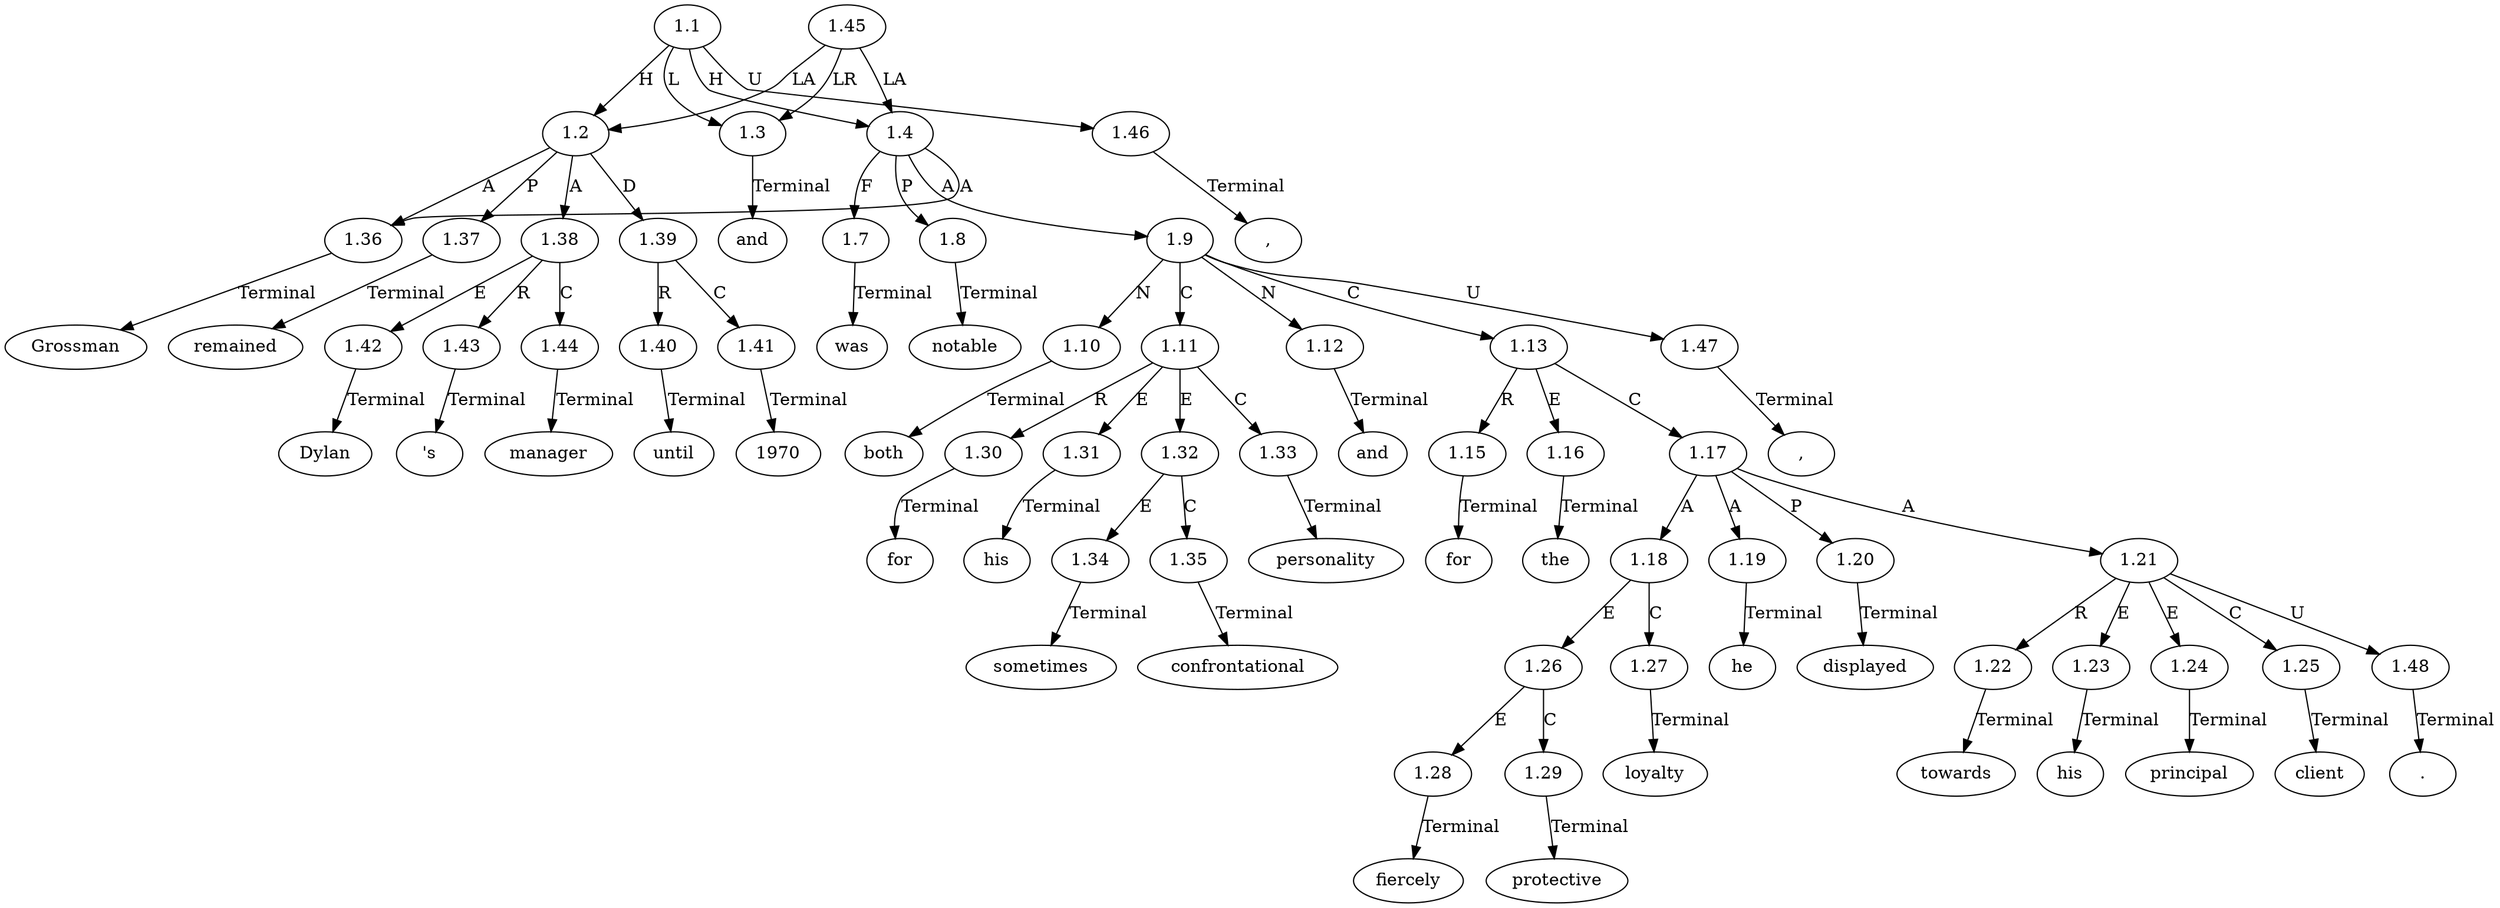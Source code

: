 // Graph
digraph {
	0.1 [label=Grossman ordering=out]
	0.10 [label=was ordering=out]
	0.11 [label=notable ordering=out]
	0.12 [label=both ordering=out]
	0.13 [label=for ordering=out]
	0.14 [label=his ordering=out]
	0.15 [label=sometimes ordering=out]
	0.16 [label=confrontational ordering=out]
	0.17 [label=personality ordering=out]
	0.18 [label="," ordering=out]
	0.19 [label=and ordering=out]
	0.2 [label=remained ordering=out]
	0.20 [label=for ordering=out]
	0.21 [label=the ordering=out]
	0.22 [label=fiercely ordering=out]
	0.23 [label=protective ordering=out]
	0.24 [label=loyalty ordering=out]
	0.25 [label=he ordering=out]
	0.26 [label=displayed ordering=out]
	0.27 [label=towards ordering=out]
	0.28 [label=his ordering=out]
	0.29 [label=principal ordering=out]
	0.3 [label=Dylan ordering=out]
	0.30 [label=client ordering=out]
	0.31 [label="." ordering=out]
	0.4 [label="'s" ordering=out]
	0.5 [label=manager ordering=out]
	0.6 [label=until ordering=out]
	0.7 [label=1970 ordering=out]
	0.8 [label="," ordering=out]
	0.9 [label=and ordering=out]
	1.1 [label=1.1 ordering=out]
	1.2 [label=1.2 ordering=out]
	1.3 [label=1.3 ordering=out]
	1.4 [label=1.4 ordering=out]
	1.7 [label=1.7 ordering=out]
	1.8 [label=1.8 ordering=out]
	1.9 [label=1.9 ordering=out]
	1.10 [label=1.10 ordering=out]
	1.11 [label=1.11 ordering=out]
	1.12 [label=1.12 ordering=out]
	1.13 [label=1.13 ordering=out]
	1.15 [label=1.15 ordering=out]
	1.16 [label=1.16 ordering=out]
	1.17 [label=1.17 ordering=out]
	1.18 [label=1.18 ordering=out]
	1.19 [label=1.19 ordering=out]
	1.20 [label=1.20 ordering=out]
	1.21 [label=1.21 ordering=out]
	1.22 [label=1.22 ordering=out]
	1.23 [label=1.23 ordering=out]
	1.24 [label=1.24 ordering=out]
	1.25 [label=1.25 ordering=out]
	1.26 [label=1.26 ordering=out]
	1.27 [label=1.27 ordering=out]
	1.28 [label=1.28 ordering=out]
	1.29 [label=1.29 ordering=out]
	1.30 [label=1.30 ordering=out]
	1.31 [label=1.31 ordering=out]
	1.32 [label=1.32 ordering=out]
	1.33 [label=1.33 ordering=out]
	1.34 [label=1.34 ordering=out]
	1.35 [label=1.35 ordering=out]
	1.36 [label=1.36 ordering=out]
	1.37 [label=1.37 ordering=out]
	1.38 [label=1.38 ordering=out]
	1.39 [label=1.39 ordering=out]
	1.40 [label=1.40 ordering=out]
	1.41 [label=1.41 ordering=out]
	1.42 [label=1.42 ordering=out]
	1.43 [label=1.43 ordering=out]
	1.44 [label=1.44 ordering=out]
	1.45 [label=1.45 ordering=out]
	1.46 [label=1.46 ordering=out]
	1.47 [label=1.47 ordering=out]
	1.48 [label=1.48 ordering=out]
	1.1 -> 1.2 [label=H ordering=out]
	1.1 -> 1.3 [label=L ordering=out]
	1.1 -> 1.4 [label=H ordering=out]
	1.1 -> 1.46 [label=U ordering=out]
	1.2 -> 1.36 [label=A ordering=out]
	1.2 -> 1.37 [label=P ordering=out]
	1.2 -> 1.38 [label=A ordering=out]
	1.2 -> 1.39 [label=D ordering=out]
	1.3 -> 0.9 [label=Terminal ordering=out]
	1.4 -> 1.7 [label=F ordering=out]
	1.4 -> 1.8 [label=P ordering=out]
	1.4 -> 1.9 [label=A ordering=out]
	1.4 -> 1.36 [label=A ordering=out]
	1.7 -> 0.10 [label=Terminal ordering=out]
	1.8 -> 0.11 [label=Terminal ordering=out]
	1.9 -> 1.10 [label=N ordering=out]
	1.9 -> 1.11 [label=C ordering=out]
	1.9 -> 1.12 [label=N ordering=out]
	1.9 -> 1.13 [label=C ordering=out]
	1.9 -> 1.47 [label=U ordering=out]
	1.10 -> 0.12 [label=Terminal ordering=out]
	1.11 -> 1.30 [label=R ordering=out]
	1.11 -> 1.31 [label=E ordering=out]
	1.11 -> 1.32 [label=E ordering=out]
	1.11 -> 1.33 [label=C ordering=out]
	1.12 -> 0.19 [label=Terminal ordering=out]
	1.13 -> 1.15 [label=R ordering=out]
	1.13 -> 1.16 [label=E ordering=out]
	1.13 -> 1.17 [label=C ordering=out]
	1.15 -> 0.20 [label=Terminal ordering=out]
	1.16 -> 0.21 [label=Terminal ordering=out]
	1.17 -> 1.18 [label=A ordering=out]
	1.17 -> 1.19 [label=A ordering=out]
	1.17 -> 1.20 [label=P ordering=out]
	1.17 -> 1.21 [label=A ordering=out]
	1.18 -> 1.26 [label=E ordering=out]
	1.18 -> 1.27 [label=C ordering=out]
	1.19 -> 0.25 [label=Terminal ordering=out]
	1.20 -> 0.26 [label=Terminal ordering=out]
	1.21 -> 1.22 [label=R ordering=out]
	1.21 -> 1.23 [label=E ordering=out]
	1.21 -> 1.24 [label=E ordering=out]
	1.21 -> 1.25 [label=C ordering=out]
	1.21 -> 1.48 [label=U ordering=out]
	1.22 -> 0.27 [label=Terminal ordering=out]
	1.23 -> 0.28 [label=Terminal ordering=out]
	1.24 -> 0.29 [label=Terminal ordering=out]
	1.25 -> 0.30 [label=Terminal ordering=out]
	1.26 -> 1.28 [label=E ordering=out]
	1.26 -> 1.29 [label=C ordering=out]
	1.27 -> 0.24 [label=Terminal ordering=out]
	1.28 -> 0.22 [label=Terminal ordering=out]
	1.29 -> 0.23 [label=Terminal ordering=out]
	1.30 -> 0.13 [label=Terminal ordering=out]
	1.31 -> 0.14 [label=Terminal ordering=out]
	1.32 -> 1.34 [label=E ordering=out]
	1.32 -> 1.35 [label=C ordering=out]
	1.33 -> 0.17 [label=Terminal ordering=out]
	1.34 -> 0.15 [label=Terminal ordering=out]
	1.35 -> 0.16 [label=Terminal ordering=out]
	1.36 -> 0.1 [label=Terminal ordering=out]
	1.37 -> 0.2 [label=Terminal ordering=out]
	1.38 -> 1.42 [label=E ordering=out]
	1.38 -> 1.43 [label=R ordering=out]
	1.38 -> 1.44 [label=C ordering=out]
	1.39 -> 1.40 [label=R ordering=out]
	1.39 -> 1.41 [label=C ordering=out]
	1.40 -> 0.6 [label=Terminal ordering=out]
	1.41 -> 0.7 [label=Terminal ordering=out]
	1.42 -> 0.3 [label=Terminal ordering=out]
	1.43 -> 0.4 [label=Terminal ordering=out]
	1.44 -> 0.5 [label=Terminal ordering=out]
	1.45 -> 1.2 [label=LA ordering=out]
	1.45 -> 1.3 [label=LR ordering=out]
	1.45 -> 1.4 [label=LA ordering=out]
	1.46 -> 0.8 [label=Terminal ordering=out]
	1.47 -> 0.18 [label=Terminal ordering=out]
	1.48 -> 0.31 [label=Terminal ordering=out]
}
